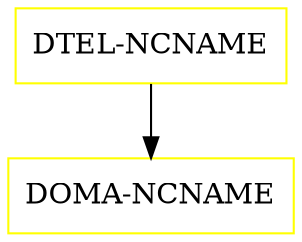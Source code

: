 digraph G {
  "DTEL-NCNAME" [shape=box,color=yellow];
  "DOMA-NCNAME" [shape=box,color=yellow,URL="./DOMA_NCNAME.html"];
  "DTEL-NCNAME" -> "DOMA-NCNAME";
}
